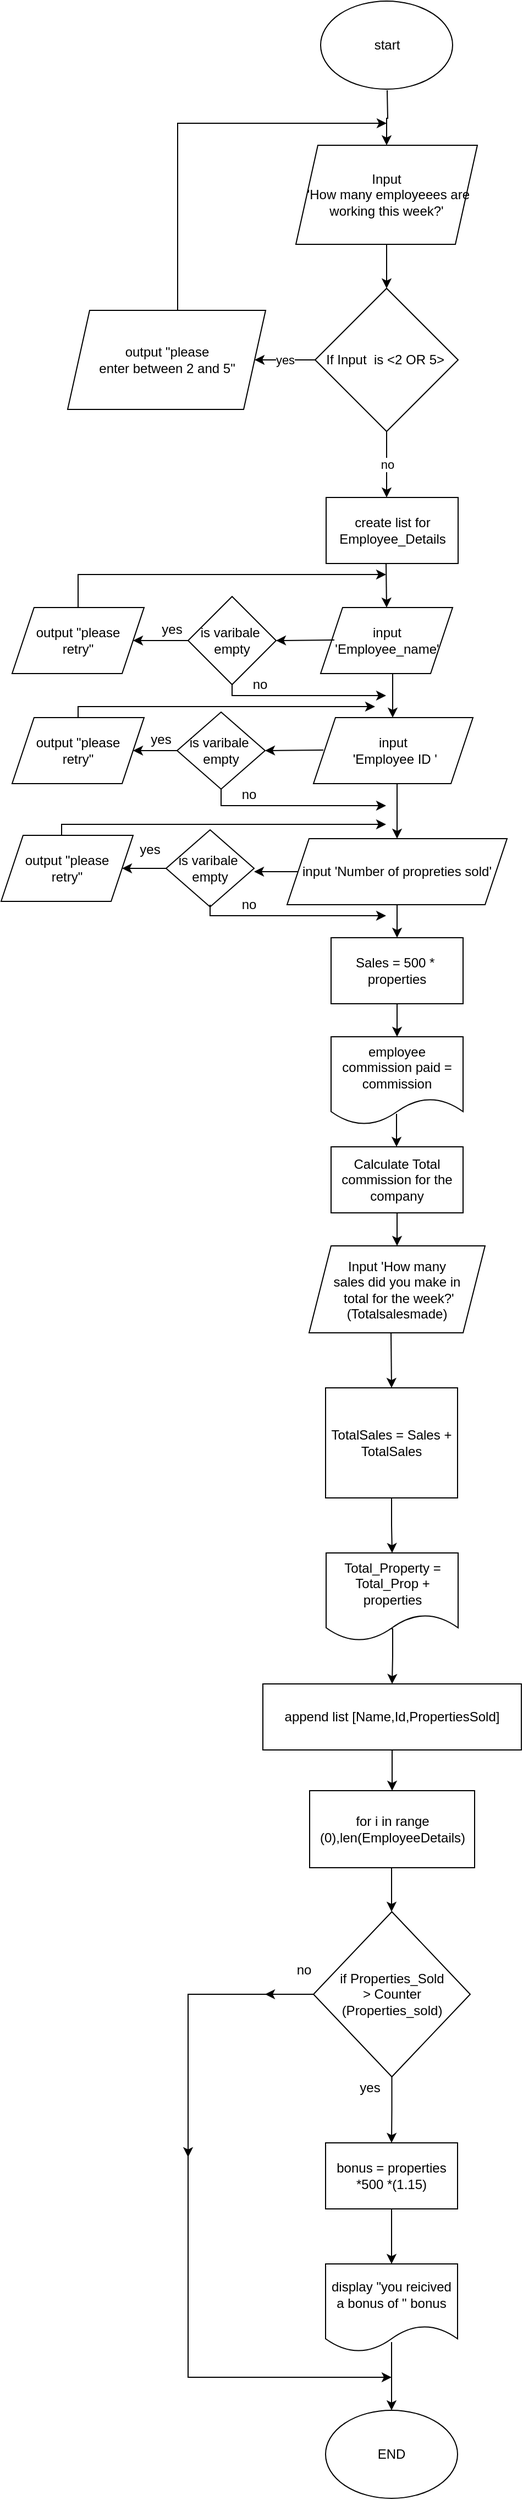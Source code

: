 <mxfile version="16.1.2" type="device"><diagram id="KZaoKmAOfQYOUWS7NUcE" name="Page-1"><mxGraphModel dx="1662" dy="903" grid="1" gridSize="10" guides="1" tooltips="1" connect="1" arrows="1" fold="1" page="1" pageScale="1" pageWidth="850" pageHeight="1100" math="0" shadow="0"><root><mxCell id="0"/><mxCell id="1" parent="0"/><mxCell id="86ChZ4ZGbE0k2_SbKOwe-1" value="start" style="ellipse;whiteSpace=wrap;html=1;" parent="1" vertex="1"><mxGeometry x="340.5" y="20" width="120" height="80" as="geometry"/></mxCell><mxCell id="86ChZ4ZGbE0k2_SbKOwe-4" value="" style="edgeStyle=orthogonalEdgeStyle;rounded=0;orthogonalLoop=1;jettySize=auto;html=1;" parent="1" source="86ChZ4ZGbE0k2_SbKOwe-5" target="86ChZ4ZGbE0k2_SbKOwe-7" edge="1"><mxGeometry relative="1" as="geometry"><Array as="points"><mxPoint x="406" y="641"/><mxPoint x="406" y="641"/></Array></mxGeometry></mxCell><mxCell id="86ChZ4ZGbE0k2_SbKOwe-5" value="input 'Employee_name'" style="shape=parallelogram;perimeter=parallelogramPerimeter;whiteSpace=wrap;html=1;fixedSize=1;" parent="1" vertex="1"><mxGeometry x="340.5" y="571" width="120" height="60" as="geometry"/></mxCell><mxCell id="86ChZ4ZGbE0k2_SbKOwe-6" value="" style="edgeStyle=orthogonalEdgeStyle;rounded=0;orthogonalLoop=1;jettySize=auto;html=1;" parent="1" source="86ChZ4ZGbE0k2_SbKOwe-7" target="86ChZ4ZGbE0k2_SbKOwe-8" edge="1"><mxGeometry relative="1" as="geometry"><Array as="points"><mxPoint x="410" y="741"/><mxPoint x="410" y="741"/></Array></mxGeometry></mxCell><mxCell id="86ChZ4ZGbE0k2_SbKOwe-7" value="input&lt;br&gt;&amp;nbsp;'Employee ID '" style="shape=parallelogram;perimeter=parallelogramPerimeter;whiteSpace=wrap;html=1;fixedSize=1;" parent="1" vertex="1"><mxGeometry x="334" y="671" width="145" height="60" as="geometry"/></mxCell><mxCell id="bcumDQs4gxU5UXx_Carm-2" value="" style="edgeStyle=orthogonalEdgeStyle;rounded=0;orthogonalLoop=1;jettySize=auto;html=1;" parent="1" source="86ChZ4ZGbE0k2_SbKOwe-8" target="bcumDQs4gxU5UXx_Carm-1" edge="1"><mxGeometry relative="1" as="geometry"/></mxCell><mxCell id="86ChZ4ZGbE0k2_SbKOwe-8" value="input 'Number of propreties sold'" style="shape=parallelogram;perimeter=parallelogramPerimeter;whiteSpace=wrap;html=1;fixedSize=1;" parent="1" vertex="1"><mxGeometry x="310" y="781" width="200" height="60" as="geometry"/></mxCell><mxCell id="86ChZ4ZGbE0k2_SbKOwe-9" value="" style="endArrow=classic;html=1;rounded=0;" parent="1" edge="1"><mxGeometry width="50" height="50" relative="1" as="geometry"><mxPoint x="353" y="600.5" as="sourcePoint"/><mxPoint x="300" y="601" as="targetPoint"/></mxGeometry></mxCell><mxCell id="86ChZ4ZGbE0k2_SbKOwe-10" value="is varibale&amp;nbsp;&lt;br&gt;empty" style="rhombus;whiteSpace=wrap;html=1;" parent="1" vertex="1"><mxGeometry x="220" y="561" width="80" height="80" as="geometry"/></mxCell><mxCell id="86ChZ4ZGbE0k2_SbKOwe-11" value="" style="endArrow=classic;html=1;rounded=0;exitX=0;exitY=0.5;exitDx=0;exitDy=0;" parent="1" source="86ChZ4ZGbE0k2_SbKOwe-10" edge="1"><mxGeometry width="50" height="50" relative="1" as="geometry"><mxPoint x="540" y="781" as="sourcePoint"/><mxPoint x="170" y="601" as="targetPoint"/><Array as="points"/></mxGeometry></mxCell><mxCell id="86ChZ4ZGbE0k2_SbKOwe-12" value="output &quot;please &lt;br&gt;retry&quot;" style="shape=parallelogram;perimeter=parallelogramPerimeter;whiteSpace=wrap;html=1;fixedSize=1;" parent="1" vertex="1"><mxGeometry x="60" y="571" width="120" height="60" as="geometry"/></mxCell><mxCell id="86ChZ4ZGbE0k2_SbKOwe-13" value="yes" style="text;html=1;align=center;verticalAlign=middle;resizable=0;points=[];autosize=1;strokeColor=none;fillColor=none;" parent="1" vertex="1"><mxGeometry x="190" y="581" width="30" height="20" as="geometry"/></mxCell><mxCell id="86ChZ4ZGbE0k2_SbKOwe-14" value="" style="endArrow=classic;html=1;rounded=0;" parent="1" edge="1"><mxGeometry width="50" height="50" relative="1" as="geometry"><mxPoint x="120" y="571" as="sourcePoint"/><mxPoint x="400" y="541" as="targetPoint"/><Array as="points"><mxPoint x="120" y="541"/></Array></mxGeometry></mxCell><mxCell id="86ChZ4ZGbE0k2_SbKOwe-15" value="no" style="text;html=1;align=center;verticalAlign=middle;resizable=0;points=[];autosize=1;strokeColor=none;fillColor=none;" parent="1" vertex="1"><mxGeometry x="270" y="631" width="30" height="20" as="geometry"/></mxCell><mxCell id="86ChZ4ZGbE0k2_SbKOwe-16" value="" style="endArrow=classic;html=1;rounded=0;exitX=0.5;exitY=1;exitDx=0;exitDy=0;" parent="1" source="86ChZ4ZGbE0k2_SbKOwe-10" edge="1"><mxGeometry width="50" height="50" relative="1" as="geometry"><mxPoint x="320" y="751" as="sourcePoint"/><mxPoint x="400" y="651" as="targetPoint"/><Array as="points"><mxPoint x="260" y="651"/></Array></mxGeometry></mxCell><mxCell id="86ChZ4ZGbE0k2_SbKOwe-17" value="" style="endArrow=classic;html=1;rounded=0;entryX=1;entryY=0.5;entryDx=0;entryDy=0;" parent="1" target="86ChZ4ZGbE0k2_SbKOwe-18" edge="1"><mxGeometry width="50" height="50" relative="1" as="geometry"><mxPoint x="343" y="700.5" as="sourcePoint"/><mxPoint x="290" y="701" as="targetPoint"/></mxGeometry></mxCell><mxCell id="86ChZ4ZGbE0k2_SbKOwe-18" value="is varibale&amp;nbsp;&lt;br&gt;empty" style="rhombus;whiteSpace=wrap;html=1;" parent="1" vertex="1"><mxGeometry x="210" y="666" width="80" height="70" as="geometry"/></mxCell><mxCell id="86ChZ4ZGbE0k2_SbKOwe-19" value="" style="endArrow=classic;html=1;rounded=0;exitX=0;exitY=0.5;exitDx=0;exitDy=0;entryX=1;entryY=0.5;entryDx=0;entryDy=0;" parent="1" source="86ChZ4ZGbE0k2_SbKOwe-18" target="86ChZ4ZGbE0k2_SbKOwe-20" edge="1"><mxGeometry width="50" height="50" relative="1" as="geometry"><mxPoint x="530" y="881" as="sourcePoint"/><mxPoint x="160" y="701" as="targetPoint"/><Array as="points"/></mxGeometry></mxCell><mxCell id="86ChZ4ZGbE0k2_SbKOwe-20" value="output &quot;please &lt;br&gt;retry&quot;" style="shape=parallelogram;perimeter=parallelogramPerimeter;whiteSpace=wrap;html=1;fixedSize=1;" parent="1" vertex="1"><mxGeometry x="60" y="671" width="120" height="60" as="geometry"/></mxCell><mxCell id="86ChZ4ZGbE0k2_SbKOwe-21" value="yes" style="text;html=1;align=center;verticalAlign=middle;resizable=0;points=[];autosize=1;strokeColor=none;fillColor=none;" parent="1" vertex="1"><mxGeometry x="180" y="681" width="30" height="20" as="geometry"/></mxCell><mxCell id="86ChZ4ZGbE0k2_SbKOwe-22" value="" style="endArrow=classic;html=1;rounded=0;exitX=0.5;exitY=0;exitDx=0;exitDy=0;" parent="1" source="86ChZ4ZGbE0k2_SbKOwe-20" edge="1"><mxGeometry width="50" height="50" relative="1" as="geometry"><mxPoint x="110" y="682" as="sourcePoint"/><mxPoint x="390" y="661" as="targetPoint"/><Array as="points"><mxPoint x="120" y="661"/></Array></mxGeometry></mxCell><mxCell id="86ChZ4ZGbE0k2_SbKOwe-23" value="no" style="text;html=1;align=center;verticalAlign=middle;resizable=0;points=[];autosize=1;strokeColor=none;fillColor=none;" parent="1" vertex="1"><mxGeometry x="260" y="731" width="30" height="20" as="geometry"/></mxCell><mxCell id="86ChZ4ZGbE0k2_SbKOwe-24" value="" style="endArrow=classic;html=1;rounded=0;exitX=0.5;exitY=1;exitDx=0;exitDy=0;" parent="1" source="86ChZ4ZGbE0k2_SbKOwe-18" edge="1"><mxGeometry width="50" height="50" relative="1" as="geometry"><mxPoint x="310" y="851" as="sourcePoint"/><mxPoint x="400" y="751" as="targetPoint"/><Array as="points"><mxPoint x="250" y="751"/></Array></mxGeometry></mxCell><mxCell id="86ChZ4ZGbE0k2_SbKOwe-25" value="is varibale&amp;nbsp;&lt;br&gt;empty" style="rhombus;whiteSpace=wrap;html=1;" parent="1" vertex="1"><mxGeometry x="200" y="773" width="80" height="70" as="geometry"/></mxCell><mxCell id="86ChZ4ZGbE0k2_SbKOwe-26" value="" style="endArrow=classic;html=1;rounded=0;exitX=0;exitY=0.5;exitDx=0;exitDy=0;" parent="1" source="86ChZ4ZGbE0k2_SbKOwe-8" edge="1"><mxGeometry width="50" height="50" relative="1" as="geometry"><mxPoint x="313" y="810.66" as="sourcePoint"/><mxPoint x="280" y="811" as="targetPoint"/></mxGeometry></mxCell><mxCell id="86ChZ4ZGbE0k2_SbKOwe-27" value="" style="endArrow=classic;html=1;rounded=0;" parent="1" edge="1"><mxGeometry width="50" height="50" relative="1" as="geometry"><mxPoint x="240" y="841" as="sourcePoint"/><mxPoint x="400" y="851" as="targetPoint"/><Array as="points"><mxPoint x="240" y="851"/></Array></mxGeometry></mxCell><mxCell id="86ChZ4ZGbE0k2_SbKOwe-28" value="no" style="text;html=1;align=center;verticalAlign=middle;resizable=0;points=[];autosize=1;strokeColor=none;fillColor=none;" parent="1" vertex="1"><mxGeometry x="260" y="831" width="30" height="20" as="geometry"/></mxCell><mxCell id="86ChZ4ZGbE0k2_SbKOwe-29" value="yes" style="text;html=1;align=center;verticalAlign=middle;resizable=0;points=[];autosize=1;strokeColor=none;fillColor=none;" parent="1" vertex="1"><mxGeometry x="170" y="781" width="30" height="20" as="geometry"/></mxCell><mxCell id="86ChZ4ZGbE0k2_SbKOwe-30" value="" style="endArrow=classic;html=1;rounded=0;entryX=1;entryY=0.5;entryDx=0;entryDy=0;" parent="1" edge="1"><mxGeometry width="50" height="50" relative="1" as="geometry"><mxPoint x="200" y="808" as="sourcePoint"/><mxPoint x="160" y="808" as="targetPoint"/><Array as="points"/></mxGeometry></mxCell><mxCell id="86ChZ4ZGbE0k2_SbKOwe-31" value="output &quot;please &lt;br&gt;retry&quot;" style="shape=parallelogram;perimeter=parallelogramPerimeter;whiteSpace=wrap;html=1;fixedSize=1;container=1;" parent="1" vertex="1"><mxGeometry x="50" y="778" width="120" height="60" as="geometry"/></mxCell><mxCell id="86ChZ4ZGbE0k2_SbKOwe-32" value="" style="endArrow=classic;html=1;rounded=0;exitX=0.5;exitY=0;exitDx=0;exitDy=0;" parent="1" edge="1"><mxGeometry width="50" height="50" relative="1" as="geometry"><mxPoint x="105" y="778" as="sourcePoint"/><mxPoint x="400" y="768" as="targetPoint"/><Array as="points"><mxPoint x="105" y="768"/></Array></mxGeometry></mxCell><mxCell id="86ChZ4ZGbE0k2_SbKOwe-33" value="create list for Employee_Details" style="rounded=0;whiteSpace=wrap;html=1;" parent="1" vertex="1"><mxGeometry x="345.5" y="471" width="120" height="60" as="geometry"/></mxCell><mxCell id="bcumDQs4gxU5UXx_Carm-21" value="" style="edgeStyle=orthogonalEdgeStyle;rounded=0;orthogonalLoop=1;jettySize=auto;html=1;" parent="1" source="bcumDQs4gxU5UXx_Carm-1" target="bcumDQs4gxU5UXx_Carm-20" edge="1"><mxGeometry relative="1" as="geometry"/></mxCell><mxCell id="bcumDQs4gxU5UXx_Carm-1" value="Sales = 500 *&amp;nbsp;&lt;br&gt;properties" style="rounded=0;whiteSpace=wrap;html=1;" parent="1" vertex="1"><mxGeometry x="350" y="871" width="120" height="60" as="geometry"/></mxCell><mxCell id="bcumDQs4gxU5UXx_Carm-17" style="edgeStyle=orthogonalEdgeStyle;rounded=0;orthogonalLoop=1;jettySize=auto;html=1;entryX=0.5;entryY=0;entryDx=0;entryDy=0;" parent="1" source="bcumDQs4gxU5UXx_Carm-4" target="bcumDQs4gxU5UXx_Carm-7" edge="1"><mxGeometry relative="1" as="geometry"/></mxCell><mxCell id="bcumDQs4gxU5UXx_Carm-4" value="Input&lt;br&gt;&amp;nbsp;'How many employeees are working this week?'" style="shape=parallelogram;perimeter=parallelogramPerimeter;whiteSpace=wrap;html=1;fixedSize=1;" parent="1" vertex="1"><mxGeometry x="318" y="151" width="165" height="90" as="geometry"/></mxCell><mxCell id="bcumDQs4gxU5UXx_Carm-30" value="" style="edgeStyle=orthogonalEdgeStyle;rounded=0;orthogonalLoop=1;jettySize=auto;html=1;" parent="1" source="bcumDQs4gxU5UXx_Carm-6" edge="1"><mxGeometry relative="1" as="geometry"><mxPoint x="410" y="1151" as="targetPoint"/></mxGeometry></mxCell><mxCell id="bcumDQs4gxU5UXx_Carm-6" value="Calculate Total commission for the company" style="rounded=0;whiteSpace=wrap;html=1;" parent="1" vertex="1"><mxGeometry x="350" y="1061" width="120" height="60" as="geometry"/></mxCell><mxCell id="bcumDQs4gxU5UXx_Carm-24" value="yes" style="edgeStyle=orthogonalEdgeStyle;rounded=0;orthogonalLoop=1;jettySize=auto;html=1;" parent="1" source="bcumDQs4gxU5UXx_Carm-7" target="bcumDQs4gxU5UXx_Carm-9" edge="1"><mxGeometry relative="1" as="geometry"/></mxCell><mxCell id="bcumDQs4gxU5UXx_Carm-25" value="no" style="edgeStyle=orthogonalEdgeStyle;rounded=0;orthogonalLoop=1;jettySize=auto;html=1;" parent="1" source="bcumDQs4gxU5UXx_Carm-7" edge="1"><mxGeometry relative="1" as="geometry"><mxPoint x="400.5" y="471" as="targetPoint"/></mxGeometry></mxCell><mxCell id="bcumDQs4gxU5UXx_Carm-7" value="If Input&amp;nbsp; is &amp;lt;2 OR 5&amp;gt;&amp;nbsp;" style="rhombus;whiteSpace=wrap;html=1;" parent="1" vertex="1"><mxGeometry x="335.5" y="281" width="130" height="130" as="geometry"/></mxCell><mxCell id="bcumDQs4gxU5UXx_Carm-28" value="" style="edgeStyle=orthogonalEdgeStyle;rounded=0;orthogonalLoop=1;jettySize=auto;html=1;" parent="1" source="bcumDQs4gxU5UXx_Carm-9" edge="1"><mxGeometry relative="1" as="geometry"><mxPoint x="400.5" y="131" as="targetPoint"/><Array as="points"><mxPoint x="210.5" y="131"/></Array></mxGeometry></mxCell><mxCell id="bcumDQs4gxU5UXx_Carm-9" value="output &quot;please &lt;br&gt;enter between 2 and 5&quot;" style="shape=parallelogram;perimeter=parallelogramPerimeter;whiteSpace=wrap;html=1;fixedSize=1;" parent="1" vertex="1"><mxGeometry x="110.5" y="301" width="180" height="90" as="geometry"/></mxCell><mxCell id="bcumDQs4gxU5UXx_Carm-26" value="" style="edgeStyle=orthogonalEdgeStyle;rounded=0;orthogonalLoop=1;jettySize=auto;html=1;" parent="1" target="bcumDQs4gxU5UXx_Carm-4" edge="1"><mxGeometry relative="1" as="geometry"><mxPoint x="401" y="101" as="sourcePoint"/></mxGeometry></mxCell><mxCell id="bcumDQs4gxU5UXx_Carm-20" value="employee commission paid = commission" style="shape=document;whiteSpace=wrap;html=1;boundedLbl=1;" parent="1" vertex="1"><mxGeometry x="350" y="961" width="120" height="80" as="geometry"/></mxCell><mxCell id="bcumDQs4gxU5UXx_Carm-31" value="Input 'How many &lt;br&gt;sales did you make in&lt;br&gt;&amp;nbsp;total for the week?' (Totalsalesmade)" style="shape=parallelogram;perimeter=parallelogramPerimeter;whiteSpace=wrap;html=1;fixedSize=1;" parent="1" vertex="1"><mxGeometry x="330" y="1151" width="160" height="79" as="geometry"/></mxCell><mxCell id="bcumDQs4gxU5UXx_Carm-35" style="edgeStyle=orthogonalEdgeStyle;rounded=0;orthogonalLoop=1;jettySize=auto;html=1;" parent="1" source="bcumDQs4gxU5UXx_Carm-32" target="bcumDQs4gxU5UXx_Carm-34" edge="1"><mxGeometry relative="1" as="geometry"/></mxCell><mxCell id="bcumDQs4gxU5UXx_Carm-32" value="TotalSales = Sales + TotalSales" style="rounded=0;whiteSpace=wrap;html=1;direction=west;" parent="1" vertex="1"><mxGeometry x="345" y="1280" width="120" height="100" as="geometry"/></mxCell><mxCell id="bcumDQs4gxU5UXx_Carm-33" value="" style="edgeStyle=orthogonalEdgeStyle;rounded=0;orthogonalLoop=1;jettySize=auto;html=1;entryX=0.5;entryY=1;entryDx=0;entryDy=0;" parent="1" target="bcumDQs4gxU5UXx_Carm-32" edge="1"><mxGeometry relative="1" as="geometry"><mxPoint x="404.5" y="1230" as="sourcePoint"/><mxPoint x="404.5" y="1260" as="targetPoint"/></mxGeometry></mxCell><mxCell id="bcumDQs4gxU5UXx_Carm-34" value="Total_Property = Total_Prop + properties" style="shape=document;whiteSpace=wrap;html=1;boundedLbl=1;" parent="1" vertex="1"><mxGeometry x="345.5" y="1430" width="120" height="80" as="geometry"/></mxCell><mxCell id="evI0GOp1RKSFj_Tkt2JO-1" value="" style="endArrow=classic;html=1;rounded=0;entryX=0.5;entryY=0;entryDx=0;entryDy=0;" edge="1" parent="1" target="86ChZ4ZGbE0k2_SbKOwe-5"><mxGeometry width="50" height="50" relative="1" as="geometry"><mxPoint x="400" y="531" as="sourcePoint"/><mxPoint x="450" y="481" as="targetPoint"/></mxGeometry></mxCell><mxCell id="evI0GOp1RKSFj_Tkt2JO-5" value="" style="edgeStyle=orthogonalEdgeStyle;rounded=0;orthogonalLoop=1;jettySize=auto;html=1;" edge="1" parent="1"><mxGeometry relative="1" as="geometry"><mxPoint x="409.5" y="1031" as="sourcePoint"/><mxPoint x="409.5" y="1061" as="targetPoint"/></mxGeometry></mxCell><mxCell id="evI0GOp1RKSFj_Tkt2JO-10" style="edgeStyle=orthogonalEdgeStyle;rounded=0;orthogonalLoop=1;jettySize=auto;html=1;" edge="1" parent="1" source="evI0GOp1RKSFj_Tkt2JO-6"><mxGeometry relative="1" as="geometry"><mxPoint x="405" y="1756" as="targetPoint"/><Array as="points"><mxPoint x="405" y="1746"/></Array></mxGeometry></mxCell><mxCell id="evI0GOp1RKSFj_Tkt2JO-6" value="for i in range (0),len(EmployeeDetails)" style="rounded=0;whiteSpace=wrap;html=1;" vertex="1" parent="1"><mxGeometry x="330.5" y="1646" width="150" height="70" as="geometry"/></mxCell><mxCell id="evI0GOp1RKSFj_Tkt2JO-7" style="edgeStyle=orthogonalEdgeStyle;rounded=0;orthogonalLoop=1;jettySize=auto;html=1;" edge="1" parent="1"><mxGeometry relative="1" as="geometry"><mxPoint x="405" y="1499" as="sourcePoint"/><mxPoint x="405.5" y="1549" as="targetPoint"/><Array as="points"><mxPoint x="406" y="1499"/><mxPoint x="406" y="1524"/></Array></mxGeometry></mxCell><mxCell id="evI0GOp1RKSFj_Tkt2JO-12" style="edgeStyle=orthogonalEdgeStyle;rounded=0;orthogonalLoop=1;jettySize=auto;html=1;" edge="1" parent="1" source="evI0GOp1RKSFj_Tkt2JO-8" target="evI0GOp1RKSFj_Tkt2JO-11"><mxGeometry relative="1" as="geometry"/></mxCell><mxCell id="evI0GOp1RKSFj_Tkt2JO-8" value="bonus = properties *500 *(1.15)" style="rounded=0;whiteSpace=wrap;html=1;" vertex="1" parent="1"><mxGeometry x="345" y="1966" width="120" height="60" as="geometry"/></mxCell><mxCell id="evI0GOp1RKSFj_Tkt2JO-18" style="edgeStyle=orthogonalEdgeStyle;rounded=0;orthogonalLoop=1;jettySize=auto;html=1;exitX=0.5;exitY=0.888;exitDx=0;exitDy=0;exitPerimeter=0;" edge="1" parent="1" source="evI0GOp1RKSFj_Tkt2JO-11"><mxGeometry relative="1" as="geometry"><mxPoint x="405" y="2209" as="targetPoint"/><Array as="points"/></mxGeometry></mxCell><mxCell id="evI0GOp1RKSFj_Tkt2JO-11" value="display &quot;you reicived a bonus of &quot; bonus" style="shape=document;whiteSpace=wrap;html=1;boundedLbl=1;" vertex="1" parent="1"><mxGeometry x="345" y="2076" width="120" height="80" as="geometry"/></mxCell><mxCell id="evI0GOp1RKSFj_Tkt2JO-14" style="edgeStyle=orthogonalEdgeStyle;rounded=0;orthogonalLoop=1;jettySize=auto;html=1;" edge="1" parent="1" source="evI0GOp1RKSFj_Tkt2JO-13" target="evI0GOp1RKSFj_Tkt2JO-8"><mxGeometry relative="1" as="geometry"/></mxCell><mxCell id="evI0GOp1RKSFj_Tkt2JO-13" value="if Properties_Sold&lt;br&gt;&amp;gt; Counter&lt;br&gt;(Properties_sold)" style="rhombus;whiteSpace=wrap;html=1;" vertex="1" parent="1"><mxGeometry x="334" y="1756" width="142.5" height="150" as="geometry"/></mxCell><mxCell id="evI0GOp1RKSFj_Tkt2JO-15" value="yes" style="text;html=1;align=center;verticalAlign=middle;resizable=0;points=[];autosize=1;strokeColor=none;fillColor=none;" vertex="1" parent="1"><mxGeometry x="370" y="1906" width="30" height="20" as="geometry"/></mxCell><mxCell id="evI0GOp1RKSFj_Tkt2JO-17" style="edgeStyle=orthogonalEdgeStyle;rounded=0;orthogonalLoop=1;jettySize=auto;html=1;entryX=0.5;entryY=0;entryDx=0;entryDy=0;" edge="1" parent="1" source="evI0GOp1RKSFj_Tkt2JO-16" target="evI0GOp1RKSFj_Tkt2JO-6"><mxGeometry relative="1" as="geometry"/></mxCell><mxCell id="evI0GOp1RKSFj_Tkt2JO-16" value="append list [Name,Id,PropertiesSold]" style="rounded=0;whiteSpace=wrap;html=1;" vertex="1" parent="1"><mxGeometry x="288" y="1549" width="235" height="60" as="geometry"/></mxCell><mxCell id="evI0GOp1RKSFj_Tkt2JO-19" value="END" style="ellipse;whiteSpace=wrap;html=1;" vertex="1" parent="1"><mxGeometry x="345" y="2209" width="120" height="80" as="geometry"/></mxCell><mxCell id="evI0GOp1RKSFj_Tkt2JO-20" value="no" style="text;html=1;align=center;verticalAlign=middle;resizable=0;points=[];autosize=1;strokeColor=none;fillColor=none;" vertex="1" parent="1"><mxGeometry x="310" y="1799" width="30" height="20" as="geometry"/></mxCell><mxCell id="evI0GOp1RKSFj_Tkt2JO-22" value="" style="endArrow=classic;html=1;rounded=0;exitX=0;exitY=0.5;exitDx=0;exitDy=0;" edge="1" parent="1" source="evI0GOp1RKSFj_Tkt2JO-13"><mxGeometry width="50" height="50" relative="1" as="geometry"><mxPoint x="110.5" y="1789" as="sourcePoint"/><mxPoint x="405" y="2179" as="targetPoint"/><Array as="points"><mxPoint x="220" y="1831"/><mxPoint x="220" y="2179"/></Array></mxGeometry></mxCell><mxCell id="evI0GOp1RKSFj_Tkt2JO-23" value="" style="endArrow=classic;html=1;rounded=0;" edge="1" parent="1"><mxGeometry width="50" height="50" relative="1" as="geometry"><mxPoint x="220" y="1839" as="sourcePoint"/><mxPoint x="220" y="1979" as="targetPoint"/></mxGeometry></mxCell><mxCell id="evI0GOp1RKSFj_Tkt2JO-24" value="" style="endArrow=classic;html=1;rounded=0;" edge="1" parent="1"><mxGeometry width="50" height="50" relative="1" as="geometry"><mxPoint x="334" y="1831" as="sourcePoint"/><mxPoint x="290" y="1831" as="targetPoint"/></mxGeometry></mxCell></root></mxGraphModel></diagram></mxfile>